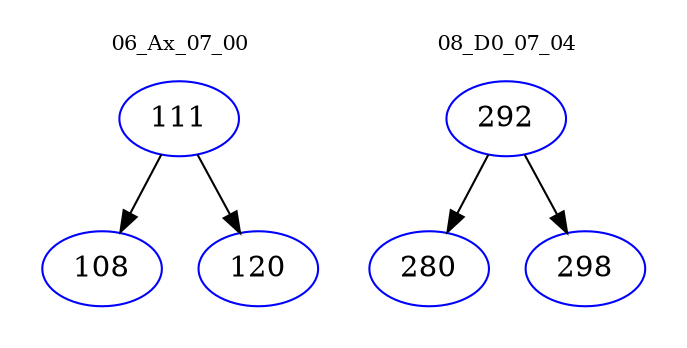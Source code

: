 digraph{
subgraph cluster_0 {
color = white
label = "06_Ax_07_00";
fontsize=10;
T0_111 [label="111", color="blue"]
T0_111 -> T0_108 [color="black"]
T0_108 [label="108", color="blue"]
T0_111 -> T0_120 [color="black"]
T0_120 [label="120", color="blue"]
}
subgraph cluster_1 {
color = white
label = "08_D0_07_04";
fontsize=10;
T1_292 [label="292", color="blue"]
T1_292 -> T1_280 [color="black"]
T1_280 [label="280", color="blue"]
T1_292 -> T1_298 [color="black"]
T1_298 [label="298", color="blue"]
}
}
